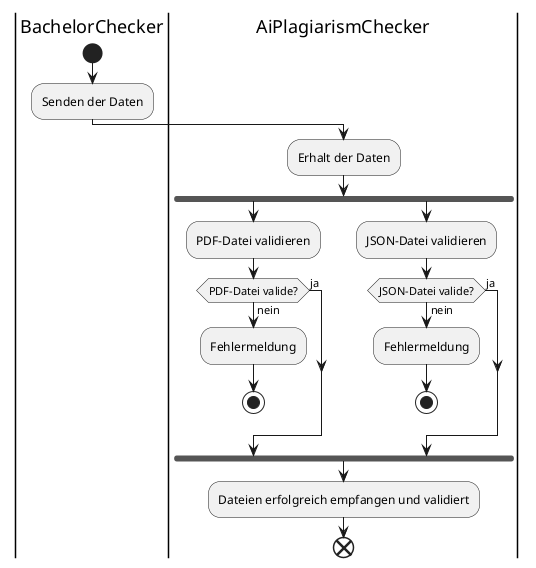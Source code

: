 @startuml GPD-Eingang der Daten vom BachelorChecker
|BachelorChecker|
start
:Senden der Daten;

|AiPlagiarismChecker|
:Erhalt der Daten;
fork
    :PDF-Datei validieren;
    if (PDF-Datei valide?) then (ja)
    else (nein)
        :Fehlermeldung;
        stop
    endif
fork again
    :JSON-Datei validieren;
    if (JSON-Datei valide?) then (ja)
    else (nein)
        :Fehlermeldung;
        stop
    endif
end fork
:Dateien erfolgreich empfangen und validiert;
end
@enduml
